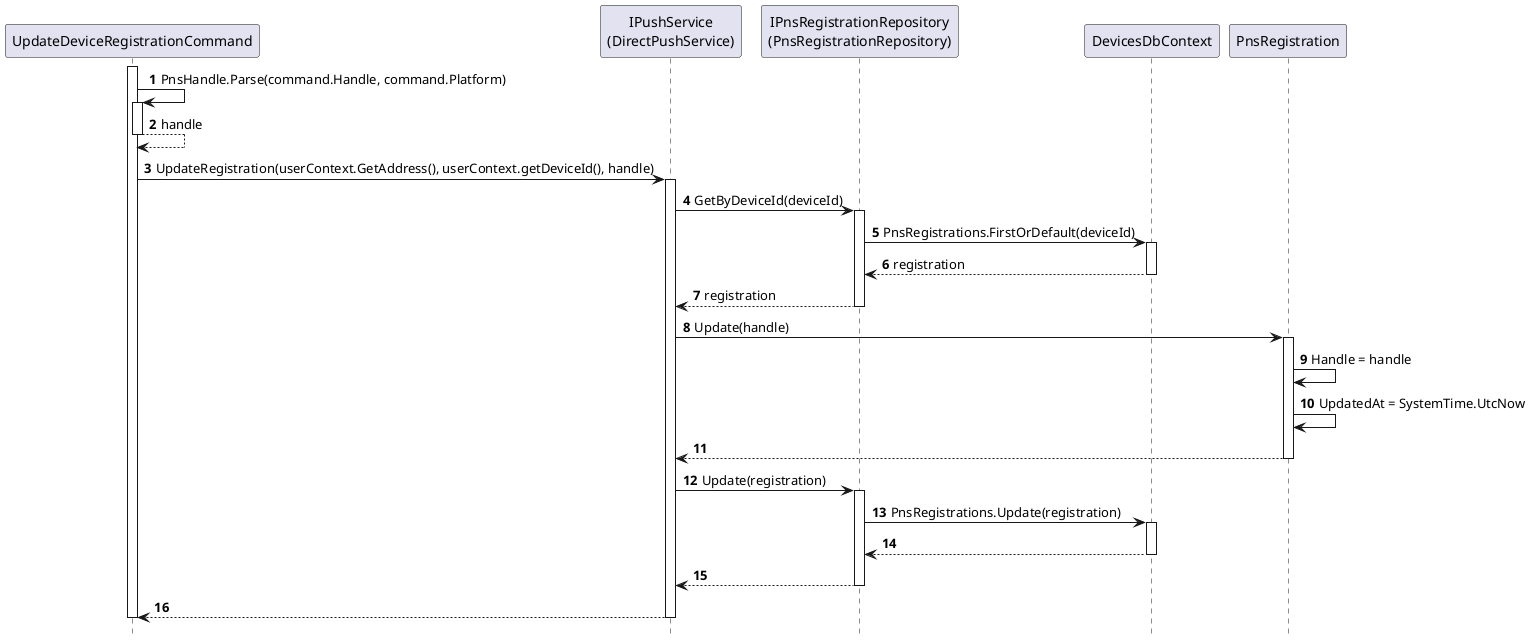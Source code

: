 @startuml Update registration for push notifications
!pragma teoz true
autonumber
hide footbox
autoactivate on

participant "UpdateDeviceRegistrationCommand" as command
participant "IPushService\n(DirectPushService)" as pushService
participant "IPnsRegistrationRepository\n(PnsRegistrationRepository)" as repo
participant "DevicesDbContext" as dbContext
participant "PnsRegistration" as registration

activate command
command -> command : PnsHandle.Parse(command.Handle, command.Platform)
return handle
command -> pushService : UpdateRegistration(userContext.GetAddress(), userContext.getDeviceId(), handle)
    pushService -> repo : GetByDeviceId(deviceId)
        repo -> dbContext : PnsRegistrations.FirstOrDefault(deviceId)
        return registration
    return registration

    pushService -> registration : Update(handle)
        autoactivate off
        registration -> registration : Handle = handle
        registration -> registration : UpdatedAt = SystemTime.UtcNow
        autoactivate on
    return
    
    pushService -> repo : Update(registration)
        repo -> dbContext : PnsRegistrations.Update(registration)
        return
    return
return
deactivate command
@enduml
